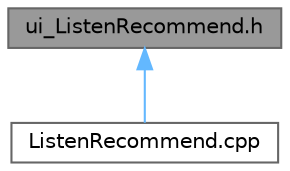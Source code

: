 digraph "ui_ListenRecommend.h"
{
 // LATEX_PDF_SIZE
  bgcolor="transparent";
  edge [fontname=Helvetica,fontsize=10,labelfontname=Helvetica,labelfontsize=10];
  node [fontname=Helvetica,fontsize=10,shape=box,height=0.2,width=0.4];
  Node1 [id="Node000001",label="ui_ListenRecommend.h",height=0.2,width=0.4,color="gray40", fillcolor="grey60", style="filled", fontcolor="black",tooltip=" "];
  Node1 -> Node2 [id="edge1_Node000001_Node000002",dir="back",color="steelblue1",style="solid",tooltip=" "];
  Node2 [id="Node000002",label="ListenRecommend.cpp",height=0.2,width=0.4,color="grey40", fillcolor="white", style="filled",URL="$_listen_recommend_8cpp.html",tooltip="实现 ListenRecommend 类，提供推荐界面功能"];
}
